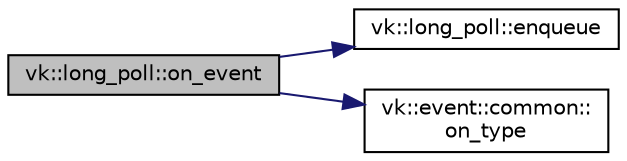 digraph "vk::long_poll::on_event"
{
 // LATEX_PDF_SIZE
  edge [fontname="Helvetica",fontsize="10",labelfontname="Helvetica",labelfontsize="10"];
  node [fontname="Helvetica",fontsize="10",shape=record];
  rankdir="LR";
  Node1 [label="vk::long_poll::on_event",height=0.2,width=0.4,color="black", fillcolor="grey75", style="filled", fontcolor="black",tooltip=" "];
  Node1 -> Node2 [color="midnightblue",fontsize="10",style="solid",fontname="Helvetica"];
  Node2 [label="vk::long_poll::enqueue",height=0.2,width=0.4,color="black", fillcolor="white", style="filled",URL="$classvk_1_1long__poll.html#affbeb2bc6c57dc85cb92882c797dbc0c",tooltip=" "];
  Node1 -> Node3 [color="midnightblue",fontsize="10",style="solid",fontname="Helvetica"];
  Node3 [label="vk::event::common::\lon_type",height=0.2,width=0.4,color="black", fillcolor="white", style="filled",URL="$classvk_1_1event_1_1common.html#ace7c10d6e49111c8c6f6e9d07b07f7d0",tooltip=" "];
}
